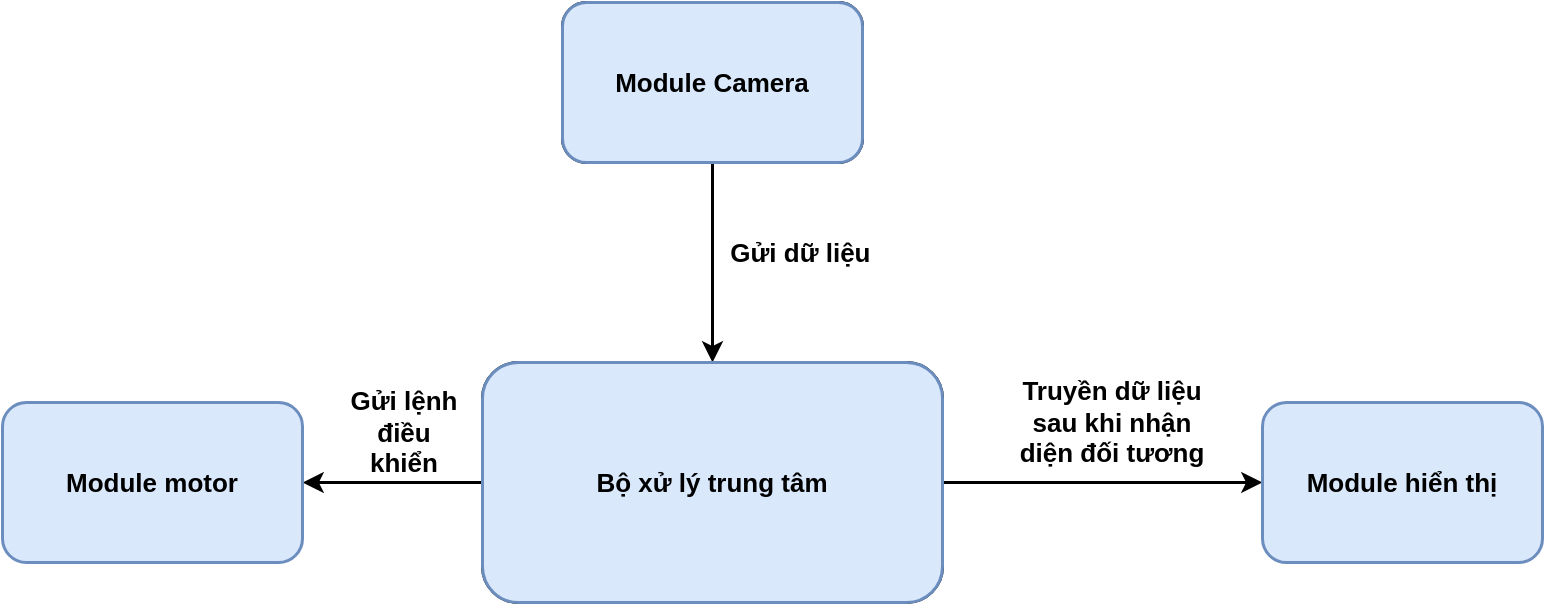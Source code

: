 <mxfile version="21.3.4" type="github">
  <diagram name="Trang-1" id="lc9VphrgBj1X6MQJBCFA">
    <mxGraphModel dx="996" dy="573" grid="1" gridSize="10" guides="1" tooltips="1" connect="1" arrows="1" fold="1" page="1" pageScale="1" pageWidth="827" pageHeight="1169" math="0" shadow="0">
      <root>
        <mxCell id="0" />
        <mxCell id="1" parent="0" />
        <mxCell id="amdAnQ00G9pBK74Up_Xs-9" style="edgeStyle=orthogonalEdgeStyle;rounded=0;orthogonalLoop=1;jettySize=auto;html=1;entryX=1;entryY=0.5;entryDx=0;entryDy=0;strokeWidth=1.5;fontStyle=1;fontSize=13;" edge="1" parent="1" source="amdAnQ00G9pBK74Up_Xs-2" target="amdAnQ00G9pBK74Up_Xs-7">
          <mxGeometry relative="1" as="geometry" />
        </mxCell>
        <mxCell id="amdAnQ00G9pBK74Up_Xs-15" style="edgeStyle=orthogonalEdgeStyle;rounded=0;orthogonalLoop=1;jettySize=auto;html=1;entryX=0;entryY=0.5;entryDx=0;entryDy=0;strokeWidth=1.5;fontStyle=1;fontSize=13;" edge="1" parent="1" source="amdAnQ00G9pBK74Up_Xs-2" target="amdAnQ00G9pBK74Up_Xs-14">
          <mxGeometry relative="1" as="geometry">
            <mxPoint x="609" y="400" as="targetPoint" />
          </mxGeometry>
        </mxCell>
        <mxCell id="amdAnQ00G9pBK74Up_Xs-2" value="Bộ xử lý trung tâm" style="rounded=1;whiteSpace=wrap;html=1;strokeWidth=1.5;fontStyle=1;fontSize=13;" vertex="1" parent="1">
          <mxGeometry x="269" y="340" width="230" height="120" as="geometry" />
        </mxCell>
        <mxCell id="amdAnQ00G9pBK74Up_Xs-4" style="edgeStyle=orthogonalEdgeStyle;rounded=0;orthogonalLoop=1;jettySize=auto;html=1;entryX=0.5;entryY=0;entryDx=0;entryDy=0;strokeWidth=1.5;fontStyle=1;fontSize=13;" edge="1" parent="1" source="amdAnQ00G9pBK74Up_Xs-3" target="amdAnQ00G9pBK74Up_Xs-2">
          <mxGeometry relative="1" as="geometry" />
        </mxCell>
        <mxCell id="amdAnQ00G9pBK74Up_Xs-3" value="Module Camera" style="rounded=1;whiteSpace=wrap;html=1;strokeWidth=1.5;fontStyle=1;fontSize=13;" vertex="1" parent="1">
          <mxGeometry x="309" y="160" width="150" height="80" as="geometry" />
        </mxCell>
        <mxCell id="amdAnQ00G9pBK74Up_Xs-7" value="Module motor" style="rounded=1;whiteSpace=wrap;html=1;strokeWidth=1.5;fontStyle=1;fontSize=13;fillColor=#dae8fc;strokeColor=#6c8ebf;" vertex="1" parent="1">
          <mxGeometry x="29" y="360" width="150" height="80" as="geometry" />
        </mxCell>
        <mxCell id="amdAnQ00G9pBK74Up_Xs-13" value="Gửi dữ liệu&amp;nbsp;" style="text;html=1;strokeColor=none;fillColor=none;align=center;verticalAlign=middle;whiteSpace=wrap;rounded=0;strokeWidth=1.5;fontStyle=1;fontSize=13;" vertex="1" parent="1">
          <mxGeometry x="380" y="270" width="100" height="30" as="geometry" />
        </mxCell>
        <mxCell id="amdAnQ00G9pBK74Up_Xs-14" value="Module hiển thị" style="rounded=1;whiteSpace=wrap;html=1;strokeWidth=1.5;fontStyle=1;fontSize=13;fillColor=#dae8fc;strokeColor=#6c8ebf;" vertex="1" parent="1">
          <mxGeometry x="659" y="360" width="140" height="80" as="geometry" />
        </mxCell>
        <mxCell id="amdAnQ00G9pBK74Up_Xs-19" value="Truyền dữ liệu sau khi nhận diện đối tương" style="text;html=1;strokeColor=none;fillColor=none;align=center;verticalAlign=middle;whiteSpace=wrap;rounded=0;strokeWidth=1.5;fontStyle=1;fontSize=13;" vertex="1" parent="1">
          <mxGeometry x="529" y="350" width="110" height="40" as="geometry" />
        </mxCell>
        <mxCell id="amdAnQ00G9pBK74Up_Xs-20" value="Gửi lệnh điều khiển" style="text;html=1;strokeColor=none;fillColor=none;align=center;verticalAlign=middle;whiteSpace=wrap;rounded=0;strokeWidth=1.5;fontStyle=1;fontSize=13;" vertex="1" parent="1">
          <mxGeometry x="200" y="360" width="60" height="30" as="geometry" />
        </mxCell>
        <mxCell id="amdAnQ00G9pBK74Up_Xs-28" value="Module Camera" style="rounded=1;whiteSpace=wrap;html=1;strokeWidth=1.5;fontStyle=1;fontSize=13;fillColor=#dae8fc;strokeColor=#6c8ebf;" vertex="1" parent="1">
          <mxGeometry x="309" y="160" width="150" height="80" as="geometry" />
        </mxCell>
        <mxCell id="amdAnQ00G9pBK74Up_Xs-29" value="Bộ xử lý trung tâm" style="rounded=1;whiteSpace=wrap;html=1;strokeWidth=1.5;fontStyle=1;fontSize=13;fillColor=#dae8fc;strokeColor=#6c8ebf;" vertex="1" parent="1">
          <mxGeometry x="269" y="340" width="230" height="120" as="geometry" />
        </mxCell>
      </root>
    </mxGraphModel>
  </diagram>
</mxfile>
